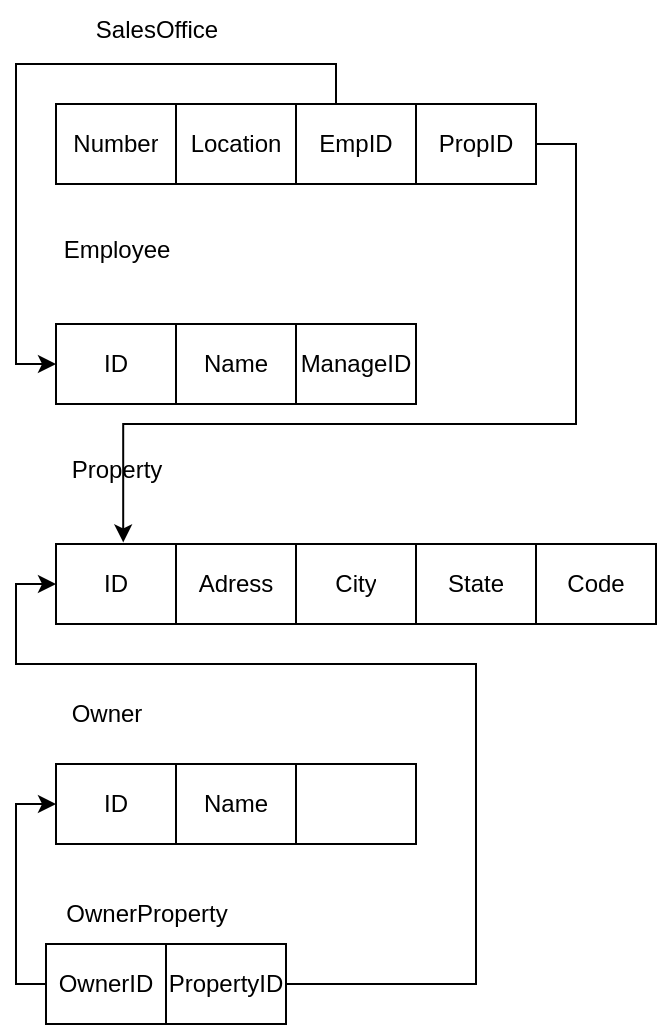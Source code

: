 <mxfile version="24.2.5" type="device">
  <diagram name="Page-1" id="dRzB6haeG7XCbHSBz5Z7">
    <mxGraphModel dx="2140" dy="621" grid="1" gridSize="10" guides="1" tooltips="1" connect="1" arrows="1" fold="1" page="1" pageScale="1" pageWidth="850" pageHeight="1100" math="0" shadow="0">
      <root>
        <mxCell id="0" />
        <mxCell id="1" parent="0" />
        <mxCell id="JvKSczzwhJmZVHfa1G4t-1" value="SalesOffice" style="text;html=1;align=center;verticalAlign=middle;resizable=0;points=[];autosize=1;strokeColor=none;fillColor=none;" vertex="1" parent="1">
          <mxGeometry x="10" y="8" width="80" height="30" as="geometry" />
        </mxCell>
        <mxCell id="JvKSczzwhJmZVHfa1G4t-2" value="" style="shape=table;startSize=0;container=1;collapsible=0;childLayout=tableLayout;" vertex="1" parent="1">
          <mxGeometry y="60" width="240" height="40" as="geometry" />
        </mxCell>
        <mxCell id="JvKSczzwhJmZVHfa1G4t-3" value="" style="shape=tableRow;horizontal=0;startSize=0;swimlaneHead=0;swimlaneBody=0;strokeColor=inherit;top=0;left=0;bottom=0;right=0;collapsible=0;dropTarget=0;fillColor=none;points=[[0,0.5],[1,0.5]];portConstraint=eastwest;" vertex="1" parent="JvKSczzwhJmZVHfa1G4t-2">
          <mxGeometry width="240" height="40" as="geometry" />
        </mxCell>
        <mxCell id="JvKSczzwhJmZVHfa1G4t-4" value="Number" style="shape=partialRectangle;html=1;whiteSpace=wrap;connectable=0;strokeColor=inherit;overflow=hidden;fillColor=none;top=0;left=0;bottom=0;right=0;pointerEvents=1;" vertex="1" parent="JvKSczzwhJmZVHfa1G4t-3">
          <mxGeometry width="60" height="40" as="geometry">
            <mxRectangle width="60" height="40" as="alternateBounds" />
          </mxGeometry>
        </mxCell>
        <mxCell id="JvKSczzwhJmZVHfa1G4t-5" value="Location" style="shape=partialRectangle;html=1;whiteSpace=wrap;connectable=0;strokeColor=inherit;overflow=hidden;fillColor=none;top=0;left=0;bottom=0;right=0;pointerEvents=1;" vertex="1" parent="JvKSczzwhJmZVHfa1G4t-3">
          <mxGeometry x="60" width="60" height="40" as="geometry">
            <mxRectangle width="60" height="40" as="alternateBounds" />
          </mxGeometry>
        </mxCell>
        <mxCell id="JvKSczzwhJmZVHfa1G4t-6" value="EmpID" style="shape=partialRectangle;html=1;whiteSpace=wrap;connectable=0;strokeColor=inherit;overflow=hidden;fillColor=none;top=0;left=0;bottom=0;right=0;pointerEvents=1;" vertex="1" parent="JvKSczzwhJmZVHfa1G4t-3">
          <mxGeometry x="120" width="60" height="40" as="geometry">
            <mxRectangle width="60" height="40" as="alternateBounds" />
          </mxGeometry>
        </mxCell>
        <mxCell id="JvKSczzwhJmZVHfa1G4t-41" value="PropID" style="shape=partialRectangle;html=1;whiteSpace=wrap;connectable=0;strokeColor=inherit;overflow=hidden;fillColor=none;top=0;left=0;bottom=0;right=0;pointerEvents=1;" vertex="1" parent="JvKSczzwhJmZVHfa1G4t-3">
          <mxGeometry x="180" width="60" height="40" as="geometry">
            <mxRectangle width="60" height="40" as="alternateBounds" />
          </mxGeometry>
        </mxCell>
        <mxCell id="JvKSczzwhJmZVHfa1G4t-8" value="Employee" style="text;html=1;align=center;verticalAlign=middle;resizable=0;points=[];autosize=1;strokeColor=none;fillColor=none;" vertex="1" parent="1">
          <mxGeometry x="-10" y="118" width="80" height="30" as="geometry" />
        </mxCell>
        <mxCell id="JvKSczzwhJmZVHfa1G4t-9" value="" style="shape=table;startSize=0;container=1;collapsible=0;childLayout=tableLayout;" vertex="1" parent="1">
          <mxGeometry y="170" width="180" height="40" as="geometry" />
        </mxCell>
        <mxCell id="JvKSczzwhJmZVHfa1G4t-10" value="" style="shape=tableRow;horizontal=0;startSize=0;swimlaneHead=0;swimlaneBody=0;strokeColor=inherit;top=0;left=0;bottom=0;right=0;collapsible=0;dropTarget=0;fillColor=none;points=[[0,0.5],[1,0.5]];portConstraint=eastwest;" vertex="1" parent="JvKSczzwhJmZVHfa1G4t-9">
          <mxGeometry width="180" height="40" as="geometry" />
        </mxCell>
        <mxCell id="JvKSczzwhJmZVHfa1G4t-11" value="ID" style="shape=partialRectangle;html=1;whiteSpace=wrap;connectable=0;strokeColor=inherit;overflow=hidden;fillColor=none;top=0;left=0;bottom=0;right=0;pointerEvents=1;" vertex="1" parent="JvKSczzwhJmZVHfa1G4t-10">
          <mxGeometry width="60" height="40" as="geometry">
            <mxRectangle width="60" height="40" as="alternateBounds" />
          </mxGeometry>
        </mxCell>
        <mxCell id="JvKSczzwhJmZVHfa1G4t-12" value="Name" style="shape=partialRectangle;html=1;whiteSpace=wrap;connectable=0;strokeColor=inherit;overflow=hidden;fillColor=none;top=0;left=0;bottom=0;right=0;pointerEvents=1;" vertex="1" parent="JvKSczzwhJmZVHfa1G4t-10">
          <mxGeometry x="60" width="60" height="40" as="geometry">
            <mxRectangle width="60" height="40" as="alternateBounds" />
          </mxGeometry>
        </mxCell>
        <mxCell id="JvKSczzwhJmZVHfa1G4t-13" value="ManageID" style="shape=partialRectangle;html=1;whiteSpace=wrap;connectable=0;strokeColor=inherit;overflow=hidden;fillColor=none;top=0;left=0;bottom=0;right=0;pointerEvents=1;" vertex="1" parent="JvKSczzwhJmZVHfa1G4t-10">
          <mxGeometry x="120" width="60" height="40" as="geometry">
            <mxRectangle width="60" height="40" as="alternateBounds" />
          </mxGeometry>
        </mxCell>
        <mxCell id="JvKSczzwhJmZVHfa1G4t-15" value="Property" style="text;html=1;align=center;verticalAlign=middle;resizable=0;points=[];autosize=1;strokeColor=none;fillColor=none;" vertex="1" parent="1">
          <mxGeometry x="-5" y="228" width="70" height="30" as="geometry" />
        </mxCell>
        <mxCell id="JvKSczzwhJmZVHfa1G4t-16" value="" style="shape=table;startSize=0;container=1;collapsible=0;childLayout=tableLayout;" vertex="1" parent="1">
          <mxGeometry y="280" width="300" height="40" as="geometry" />
        </mxCell>
        <mxCell id="JvKSczzwhJmZVHfa1G4t-17" value="" style="shape=tableRow;horizontal=0;startSize=0;swimlaneHead=0;swimlaneBody=0;strokeColor=inherit;top=0;left=0;bottom=0;right=0;collapsible=0;dropTarget=0;fillColor=none;points=[[0,0.5],[1,0.5]];portConstraint=eastwest;" vertex="1" parent="JvKSczzwhJmZVHfa1G4t-16">
          <mxGeometry width="300" height="40" as="geometry" />
        </mxCell>
        <mxCell id="JvKSczzwhJmZVHfa1G4t-18" value="ID" style="shape=partialRectangle;html=1;whiteSpace=wrap;connectable=0;strokeColor=inherit;overflow=hidden;fillColor=none;top=0;left=0;bottom=0;right=0;pointerEvents=1;" vertex="1" parent="JvKSczzwhJmZVHfa1G4t-17">
          <mxGeometry width="60" height="40" as="geometry">
            <mxRectangle width="60" height="40" as="alternateBounds" />
          </mxGeometry>
        </mxCell>
        <mxCell id="JvKSczzwhJmZVHfa1G4t-19" value="Adress" style="shape=partialRectangle;html=1;whiteSpace=wrap;connectable=0;strokeColor=inherit;overflow=hidden;fillColor=none;top=0;left=0;bottom=0;right=0;pointerEvents=1;" vertex="1" parent="JvKSczzwhJmZVHfa1G4t-17">
          <mxGeometry x="60" width="60" height="40" as="geometry">
            <mxRectangle width="60" height="40" as="alternateBounds" />
          </mxGeometry>
        </mxCell>
        <mxCell id="JvKSczzwhJmZVHfa1G4t-20" value="City" style="shape=partialRectangle;html=1;whiteSpace=wrap;connectable=0;strokeColor=inherit;overflow=hidden;fillColor=none;top=0;left=0;bottom=0;right=0;pointerEvents=1;" vertex="1" parent="JvKSczzwhJmZVHfa1G4t-17">
          <mxGeometry x="120" width="60" height="40" as="geometry">
            <mxRectangle width="60" height="40" as="alternateBounds" />
          </mxGeometry>
        </mxCell>
        <mxCell id="JvKSczzwhJmZVHfa1G4t-22" value="State" style="shape=partialRectangle;html=1;whiteSpace=wrap;connectable=0;strokeColor=inherit;overflow=hidden;fillColor=none;top=0;left=0;bottom=0;right=0;pointerEvents=1;" vertex="1" parent="JvKSczzwhJmZVHfa1G4t-17">
          <mxGeometry x="180" width="60" height="40" as="geometry">
            <mxRectangle width="60" height="40" as="alternateBounds" />
          </mxGeometry>
        </mxCell>
        <mxCell id="JvKSczzwhJmZVHfa1G4t-23" value="Code" style="shape=partialRectangle;html=1;whiteSpace=wrap;connectable=0;strokeColor=inherit;overflow=hidden;fillColor=none;top=0;left=0;bottom=0;right=0;pointerEvents=1;" vertex="1" parent="JvKSczzwhJmZVHfa1G4t-17">
          <mxGeometry x="240" width="60" height="40" as="geometry">
            <mxRectangle width="60" height="40" as="alternateBounds" />
          </mxGeometry>
        </mxCell>
        <mxCell id="JvKSczzwhJmZVHfa1G4t-24" value="Owner" style="text;html=1;align=center;verticalAlign=middle;resizable=0;points=[];autosize=1;strokeColor=none;fillColor=none;" vertex="1" parent="1">
          <mxGeometry x="-5" y="350" width="60" height="30" as="geometry" />
        </mxCell>
        <mxCell id="JvKSczzwhJmZVHfa1G4t-25" value="" style="shape=table;startSize=0;container=1;collapsible=0;childLayout=tableLayout;" vertex="1" parent="1">
          <mxGeometry y="390" width="180" height="40" as="geometry" />
        </mxCell>
        <mxCell id="JvKSczzwhJmZVHfa1G4t-26" value="" style="shape=tableRow;horizontal=0;startSize=0;swimlaneHead=0;swimlaneBody=0;strokeColor=inherit;top=0;left=0;bottom=0;right=0;collapsible=0;dropTarget=0;fillColor=none;points=[[0,0.5],[1,0.5]];portConstraint=eastwest;" vertex="1" parent="JvKSczzwhJmZVHfa1G4t-25">
          <mxGeometry width="180" height="40" as="geometry" />
        </mxCell>
        <mxCell id="JvKSczzwhJmZVHfa1G4t-27" value="ID" style="shape=partialRectangle;html=1;whiteSpace=wrap;connectable=0;strokeColor=inherit;overflow=hidden;fillColor=none;top=0;left=0;bottom=0;right=0;pointerEvents=1;" vertex="1" parent="JvKSczzwhJmZVHfa1G4t-26">
          <mxGeometry width="60" height="40" as="geometry">
            <mxRectangle width="60" height="40" as="alternateBounds" />
          </mxGeometry>
        </mxCell>
        <mxCell id="JvKSczzwhJmZVHfa1G4t-28" value="Name" style="shape=partialRectangle;html=1;whiteSpace=wrap;connectable=0;strokeColor=inherit;overflow=hidden;fillColor=none;top=0;left=0;bottom=0;right=0;pointerEvents=1;" vertex="1" parent="JvKSczzwhJmZVHfa1G4t-26">
          <mxGeometry x="60" width="60" height="40" as="geometry">
            <mxRectangle width="60" height="40" as="alternateBounds" />
          </mxGeometry>
        </mxCell>
        <mxCell id="JvKSczzwhJmZVHfa1G4t-29" value="" style="shape=partialRectangle;html=1;whiteSpace=wrap;connectable=0;strokeColor=inherit;overflow=hidden;fillColor=none;top=0;left=0;bottom=0;right=0;pointerEvents=1;" vertex="1" parent="JvKSczzwhJmZVHfa1G4t-26">
          <mxGeometry x="120" width="60" height="40" as="geometry">
            <mxRectangle width="60" height="40" as="alternateBounds" />
          </mxGeometry>
        </mxCell>
        <mxCell id="JvKSczzwhJmZVHfa1G4t-34" value="" style="shape=table;startSize=0;container=1;collapsible=0;childLayout=tableLayout;" vertex="1" parent="1">
          <mxGeometry x="-5" y="480" width="120" height="40" as="geometry" />
        </mxCell>
        <mxCell id="JvKSczzwhJmZVHfa1G4t-35" value="" style="shape=tableRow;horizontal=0;startSize=0;swimlaneHead=0;swimlaneBody=0;strokeColor=inherit;top=0;left=0;bottom=0;right=0;collapsible=0;dropTarget=0;fillColor=none;points=[[0,0.5],[1,0.5]];portConstraint=eastwest;" vertex="1" parent="JvKSczzwhJmZVHfa1G4t-34">
          <mxGeometry width="120" height="40" as="geometry" />
        </mxCell>
        <mxCell id="JvKSczzwhJmZVHfa1G4t-36" value="OwnerID" style="shape=partialRectangle;html=1;whiteSpace=wrap;connectable=0;strokeColor=inherit;overflow=hidden;fillColor=none;top=0;left=0;bottom=0;right=0;pointerEvents=1;" vertex="1" parent="JvKSczzwhJmZVHfa1G4t-35">
          <mxGeometry width="60" height="40" as="geometry">
            <mxRectangle width="60" height="40" as="alternateBounds" />
          </mxGeometry>
        </mxCell>
        <mxCell id="JvKSczzwhJmZVHfa1G4t-37" value="PropertyID" style="shape=partialRectangle;html=1;whiteSpace=wrap;connectable=0;strokeColor=inherit;overflow=hidden;fillColor=none;top=0;left=0;bottom=0;right=0;pointerEvents=1;" vertex="1" parent="JvKSczzwhJmZVHfa1G4t-35">
          <mxGeometry x="60" width="60" height="40" as="geometry">
            <mxRectangle width="60" height="40" as="alternateBounds" />
          </mxGeometry>
        </mxCell>
        <mxCell id="JvKSczzwhJmZVHfa1G4t-38" value="OwnerProperty" style="text;html=1;align=center;verticalAlign=middle;resizable=0;points=[];autosize=1;strokeColor=none;fillColor=none;" vertex="1" parent="1">
          <mxGeometry x="-5" y="450" width="100" height="30" as="geometry" />
        </mxCell>
        <mxCell id="JvKSczzwhJmZVHfa1G4t-39" style="edgeStyle=orthogonalEdgeStyle;rounded=0;orthogonalLoop=1;jettySize=auto;html=1;" edge="1" parent="1" source="JvKSczzwhJmZVHfa1G4t-35" target="JvKSczzwhJmZVHfa1G4t-26">
          <mxGeometry relative="1" as="geometry">
            <Array as="points">
              <mxPoint x="-20" y="500" />
              <mxPoint x="-20" y="410" />
            </Array>
          </mxGeometry>
        </mxCell>
        <mxCell id="JvKSczzwhJmZVHfa1G4t-40" style="edgeStyle=orthogonalEdgeStyle;rounded=0;orthogonalLoop=1;jettySize=auto;html=1;entryX=0;entryY=0.5;entryDx=0;entryDy=0;" edge="1" parent="1" source="JvKSczzwhJmZVHfa1G4t-35" target="JvKSczzwhJmZVHfa1G4t-17">
          <mxGeometry relative="1" as="geometry">
            <Array as="points">
              <mxPoint x="210" y="500" />
              <mxPoint x="210" y="340" />
              <mxPoint x="-20" y="340" />
              <mxPoint x="-20" y="300" />
            </Array>
          </mxGeometry>
        </mxCell>
        <mxCell id="JvKSczzwhJmZVHfa1G4t-42" style="edgeStyle=orthogonalEdgeStyle;rounded=0;orthogonalLoop=1;jettySize=auto;html=1;entryX=0.112;entryY=-0.02;entryDx=0;entryDy=0;entryPerimeter=0;" edge="1" parent="1" source="JvKSczzwhJmZVHfa1G4t-3" target="JvKSczzwhJmZVHfa1G4t-17">
          <mxGeometry relative="1" as="geometry">
            <Array as="points">
              <mxPoint x="260" y="80" />
              <mxPoint x="260" y="220" />
              <mxPoint x="34" y="220" />
            </Array>
          </mxGeometry>
        </mxCell>
        <mxCell id="JvKSczzwhJmZVHfa1G4t-43" style="edgeStyle=orthogonalEdgeStyle;rounded=0;orthogonalLoop=1;jettySize=auto;html=1;entryX=0;entryY=0.5;entryDx=0;entryDy=0;" edge="1" parent="1" source="JvKSczzwhJmZVHfa1G4t-3" target="JvKSczzwhJmZVHfa1G4t-10">
          <mxGeometry relative="1" as="geometry">
            <Array as="points">
              <mxPoint x="140" y="40" />
              <mxPoint x="-20" y="40" />
              <mxPoint x="-20" y="190" />
            </Array>
          </mxGeometry>
        </mxCell>
      </root>
    </mxGraphModel>
  </diagram>
</mxfile>
